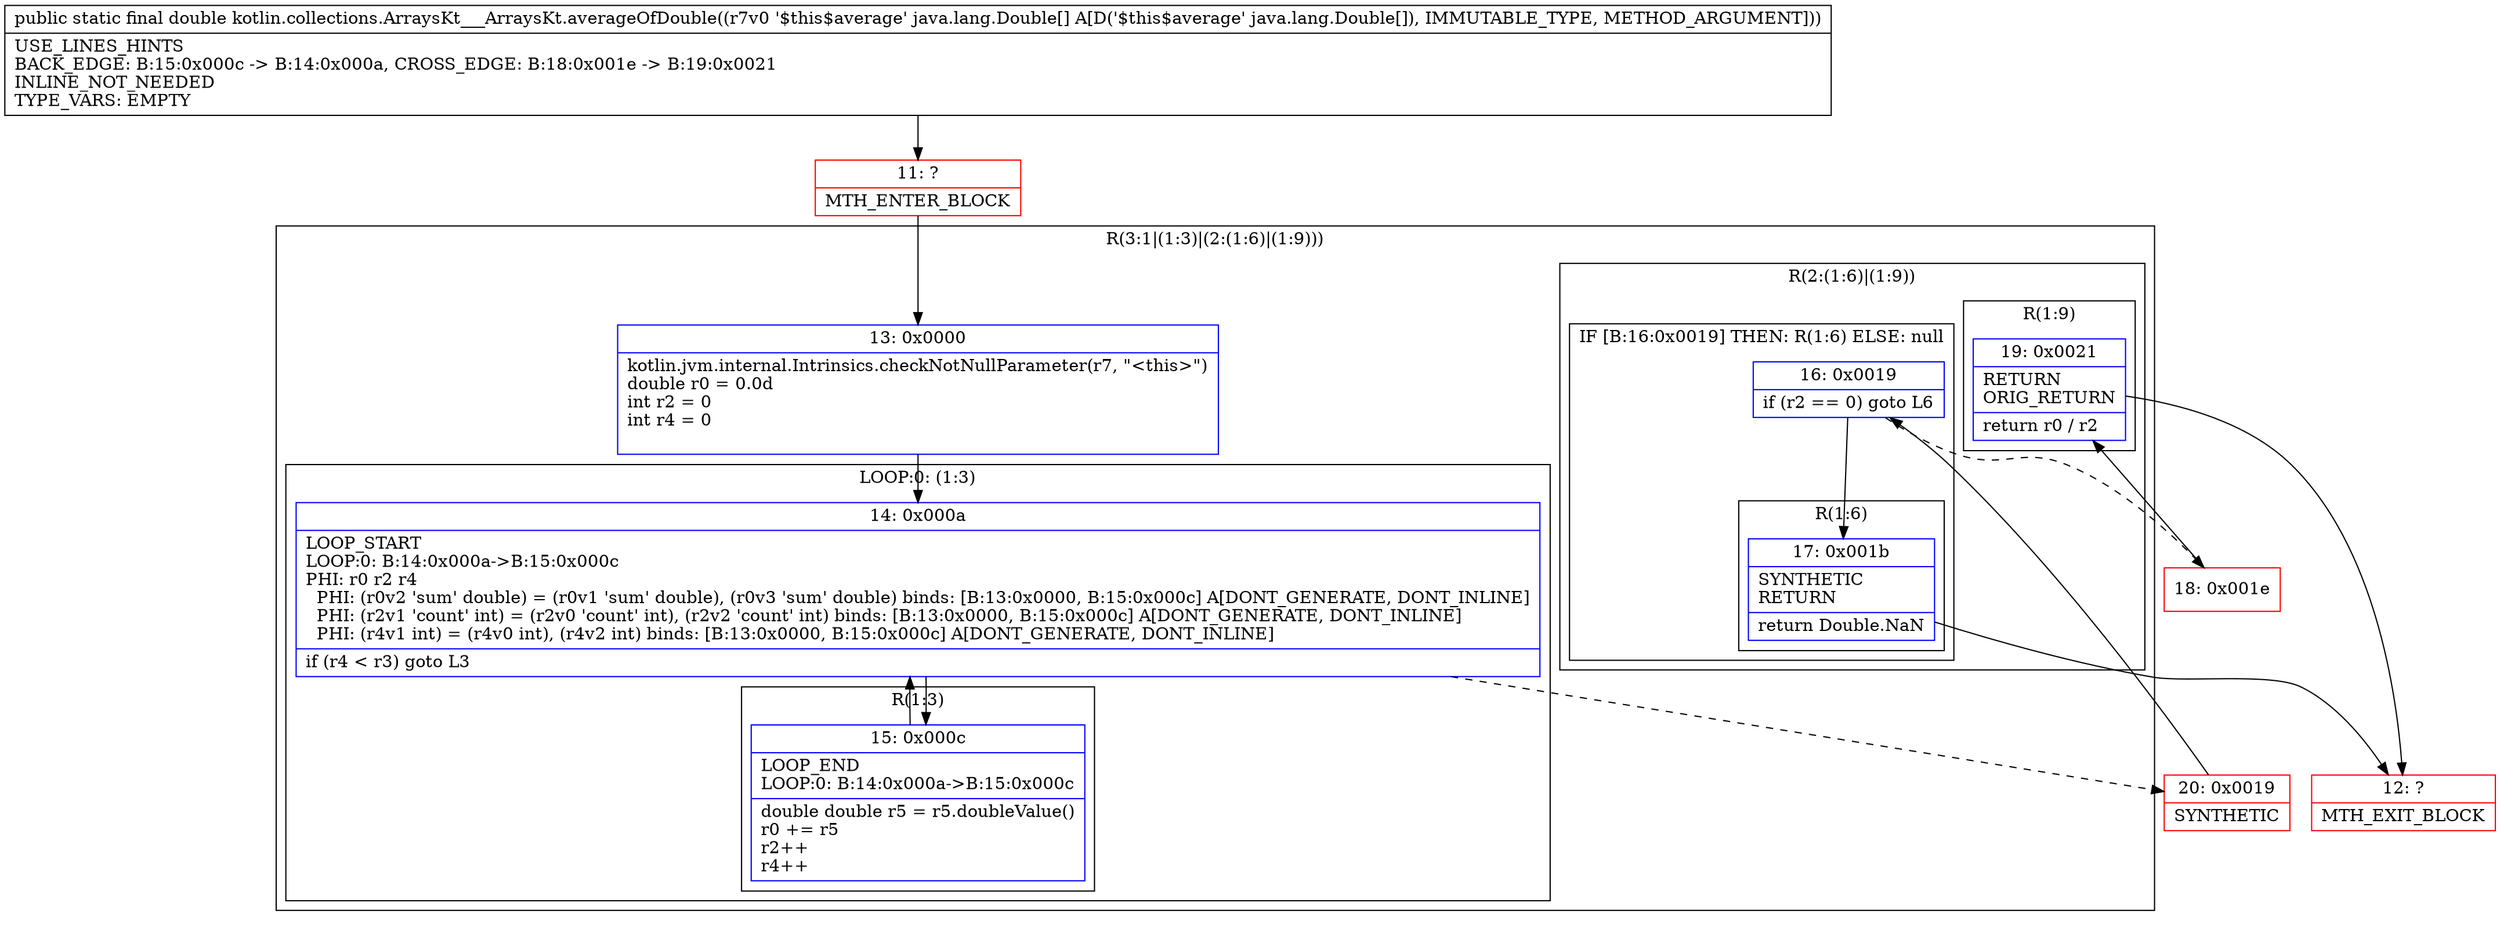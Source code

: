 digraph "CFG forkotlin.collections.ArraysKt___ArraysKt.averageOfDouble([Ljava\/lang\/Double;)D" {
subgraph cluster_Region_683343334 {
label = "R(3:1|(1:3)|(2:(1:6)|(1:9)))";
node [shape=record,color=blue];
Node_13 [shape=record,label="{13\:\ 0x0000|kotlin.jvm.internal.Intrinsics.checkNotNullParameter(r7, \"\<this\>\")\ldouble r0 = 0.0d\lint r2 = 0\lint r4 = 0\l\l}"];
subgraph cluster_LoopRegion_837456368 {
label = "LOOP:0: (1:3)";
node [shape=record,color=blue];
Node_14 [shape=record,label="{14\:\ 0x000a|LOOP_START\lLOOP:0: B:14:0x000a\-\>B:15:0x000c\lPHI: r0 r2 r4 \l  PHI: (r0v2 'sum' double) = (r0v1 'sum' double), (r0v3 'sum' double) binds: [B:13:0x0000, B:15:0x000c] A[DONT_GENERATE, DONT_INLINE]\l  PHI: (r2v1 'count' int) = (r2v0 'count' int), (r2v2 'count' int) binds: [B:13:0x0000, B:15:0x000c] A[DONT_GENERATE, DONT_INLINE]\l  PHI: (r4v1 int) = (r4v0 int), (r4v2 int) binds: [B:13:0x0000, B:15:0x000c] A[DONT_GENERATE, DONT_INLINE]\l|if (r4 \< r3) goto L3\l}"];
subgraph cluster_Region_234900853 {
label = "R(1:3)";
node [shape=record,color=blue];
Node_15 [shape=record,label="{15\:\ 0x000c|LOOP_END\lLOOP:0: B:14:0x000a\-\>B:15:0x000c\l|double double r5 = r5.doubleValue()\lr0 += r5\lr2++\lr4++\l}"];
}
}
subgraph cluster_Region_1806360872 {
label = "R(2:(1:6)|(1:9))";
node [shape=record,color=blue];
subgraph cluster_IfRegion_1337919316 {
label = "IF [B:16:0x0019] THEN: R(1:6) ELSE: null";
node [shape=record,color=blue];
Node_16 [shape=record,label="{16\:\ 0x0019|if (r2 == 0) goto L6\l}"];
subgraph cluster_Region_790856650 {
label = "R(1:6)";
node [shape=record,color=blue];
Node_17 [shape=record,label="{17\:\ 0x001b|SYNTHETIC\lRETURN\l|return Double.NaN\l}"];
}
}
subgraph cluster_Region_1996101287 {
label = "R(1:9)";
node [shape=record,color=blue];
Node_19 [shape=record,label="{19\:\ 0x0021|RETURN\lORIG_RETURN\l|return r0 \/ r2\l}"];
}
}
}
Node_11 [shape=record,color=red,label="{11\:\ ?|MTH_ENTER_BLOCK\l}"];
Node_20 [shape=record,color=red,label="{20\:\ 0x0019|SYNTHETIC\l}"];
Node_12 [shape=record,color=red,label="{12\:\ ?|MTH_EXIT_BLOCK\l}"];
Node_18 [shape=record,color=red,label="{18\:\ 0x001e}"];
MethodNode[shape=record,label="{public static final double kotlin.collections.ArraysKt___ArraysKt.averageOfDouble((r7v0 '$this$average' java.lang.Double[] A[D('$this$average' java.lang.Double[]), IMMUTABLE_TYPE, METHOD_ARGUMENT]))  | USE_LINES_HINTS\lBACK_EDGE: B:15:0x000c \-\> B:14:0x000a, CROSS_EDGE: B:18:0x001e \-\> B:19:0x0021\lINLINE_NOT_NEEDED\lTYPE_VARS: EMPTY\l}"];
MethodNode -> Node_11;Node_13 -> Node_14;
Node_14 -> Node_15;
Node_14 -> Node_20[style=dashed];
Node_15 -> Node_14;
Node_16 -> Node_17;
Node_16 -> Node_18[style=dashed];
Node_17 -> Node_12;
Node_19 -> Node_12;
Node_11 -> Node_13;
Node_20 -> Node_16;
Node_18 -> Node_19;
}

